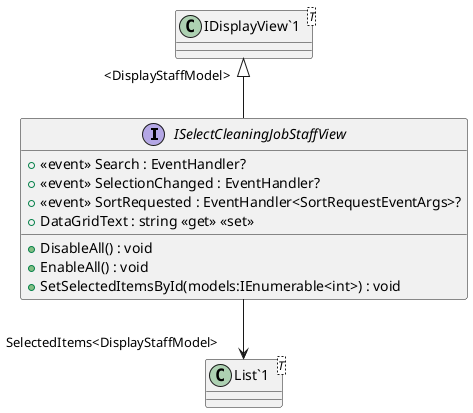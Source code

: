 @startuml
interface ISelectCleaningJobStaffView {
    +  <<event>> Search : EventHandler? 
    +  <<event>> SelectionChanged : EventHandler? 
    +  <<event>> SortRequested : EventHandler<SortRequestEventArgs>? 
    + DisableAll() : void
    + EnableAll() : void
    + DataGridText : string <<get>> <<set>>
    + SetSelectedItemsById(models:IEnumerable<int>) : void
}
class "IDisplayView`1"<T> {
}
class "List`1"<T> {
}
"IDisplayView`1" "<DisplayStaffModel>" <|-- ISelectCleaningJobStaffView
ISelectCleaningJobStaffView --> "SelectedItems<DisplayStaffModel>" "List`1"
@enduml

